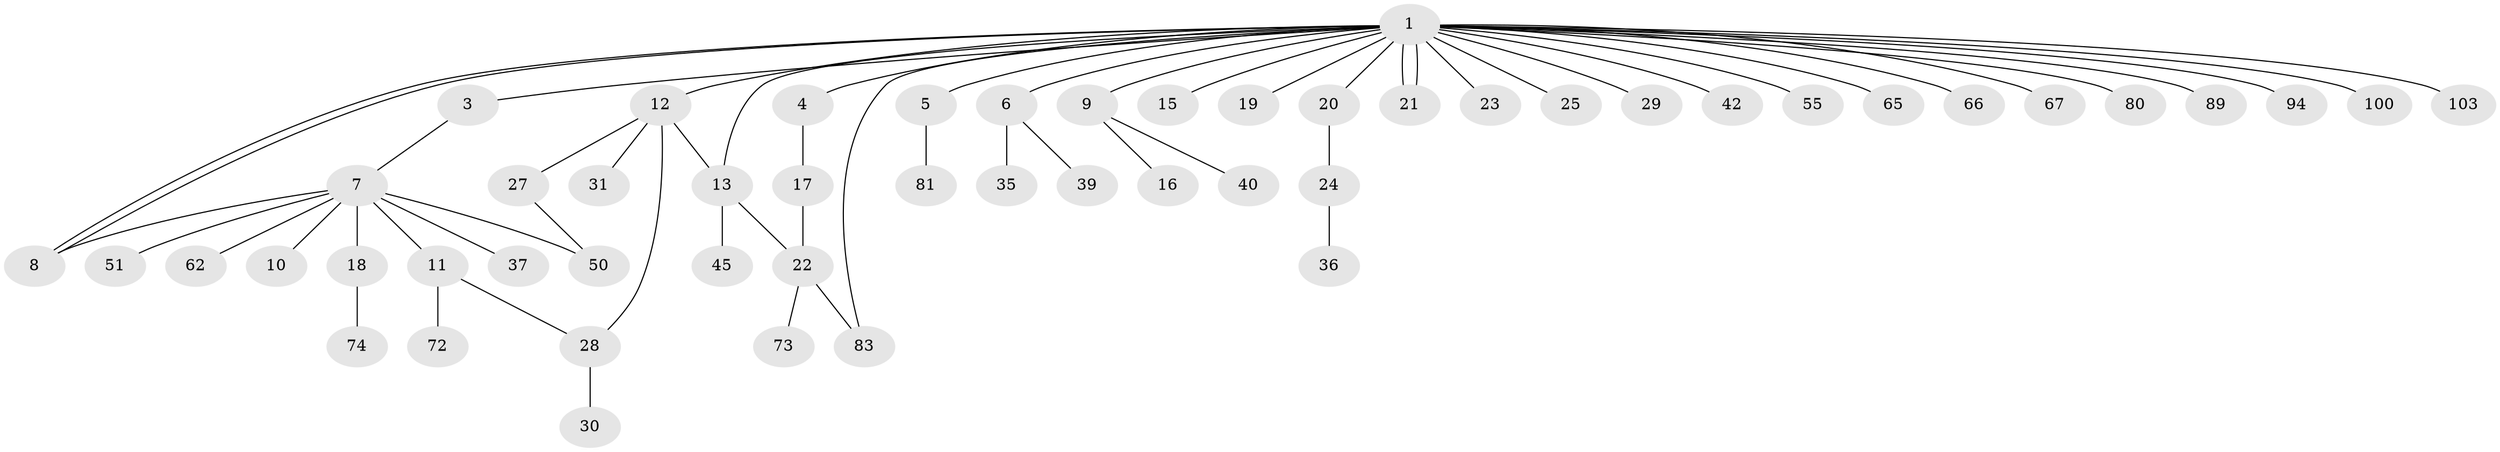 // original degree distribution, {27: 0.009523809523809525, 6: 0.01904761904761905, 4: 0.0380952380952381, 2: 0.2571428571428571, 3: 0.11428571428571428, 9: 0.009523809523809525, 1: 0.5238095238095238, 5: 0.02857142857142857}
// Generated by graph-tools (version 1.1) at 2025/14/03/09/25 04:14:24]
// undirected, 52 vertices, 59 edges
graph export_dot {
graph [start="1"]
  node [color=gray90,style=filled];
  1 [super="+2+44+43+34"];
  3 [super="+79+58"];
  4 [super="+14"];
  5;
  6;
  7;
  8;
  9;
  10;
  11 [super="+47"];
  12;
  13 [super="+33+41+69+56"];
  15;
  16 [super="+71+59"];
  17 [super="+52"];
  18;
  19;
  20;
  21 [super="+98+105"];
  22;
  23;
  24;
  25 [super="+38"];
  27 [super="+48"];
  28;
  29 [super="+46"];
  30 [super="+87"];
  31 [super="+60+64+32+54"];
  35;
  36 [super="+78+101"];
  37 [super="+61"];
  39;
  40 [super="+82"];
  42 [super="+84"];
  45 [super="+57+86"];
  50 [super="+53"];
  51;
  55;
  62;
  65 [super="+97+76"];
  66;
  67;
  72;
  73;
  74;
  80;
  81;
  83;
  89;
  94 [super="+95"];
  100;
  103;
  1 -- 3;
  1 -- 4;
  1 -- 5;
  1 -- 6;
  1 -- 8;
  1 -- 8;
  1 -- 20;
  1 -- 21;
  1 -- 21;
  1 -- 23;
  1 -- 25;
  1 -- 29;
  1 -- 42;
  1 -- 65;
  1 -- 66;
  1 -- 67;
  1 -- 80;
  1 -- 83;
  1 -- 89;
  1 -- 94;
  1 -- 100;
  1 -- 103;
  1 -- 19;
  1 -- 55;
  1 -- 9;
  1 -- 12;
  1 -- 15;
  1 -- 13;
  3 -- 7;
  4 -- 17;
  5 -- 81;
  6 -- 35;
  6 -- 39;
  7 -- 8;
  7 -- 10;
  7 -- 11;
  7 -- 18;
  7 -- 37;
  7 -- 50;
  7 -- 51;
  7 -- 62;
  9 -- 16;
  9 -- 40;
  11 -- 72;
  11 -- 28;
  12 -- 13;
  12 -- 27;
  12 -- 28;
  12 -- 31;
  13 -- 45;
  13 -- 22;
  17 -- 22;
  18 -- 74;
  20 -- 24;
  22 -- 73;
  22 -- 83;
  24 -- 36;
  27 -- 50;
  28 -- 30;
}
